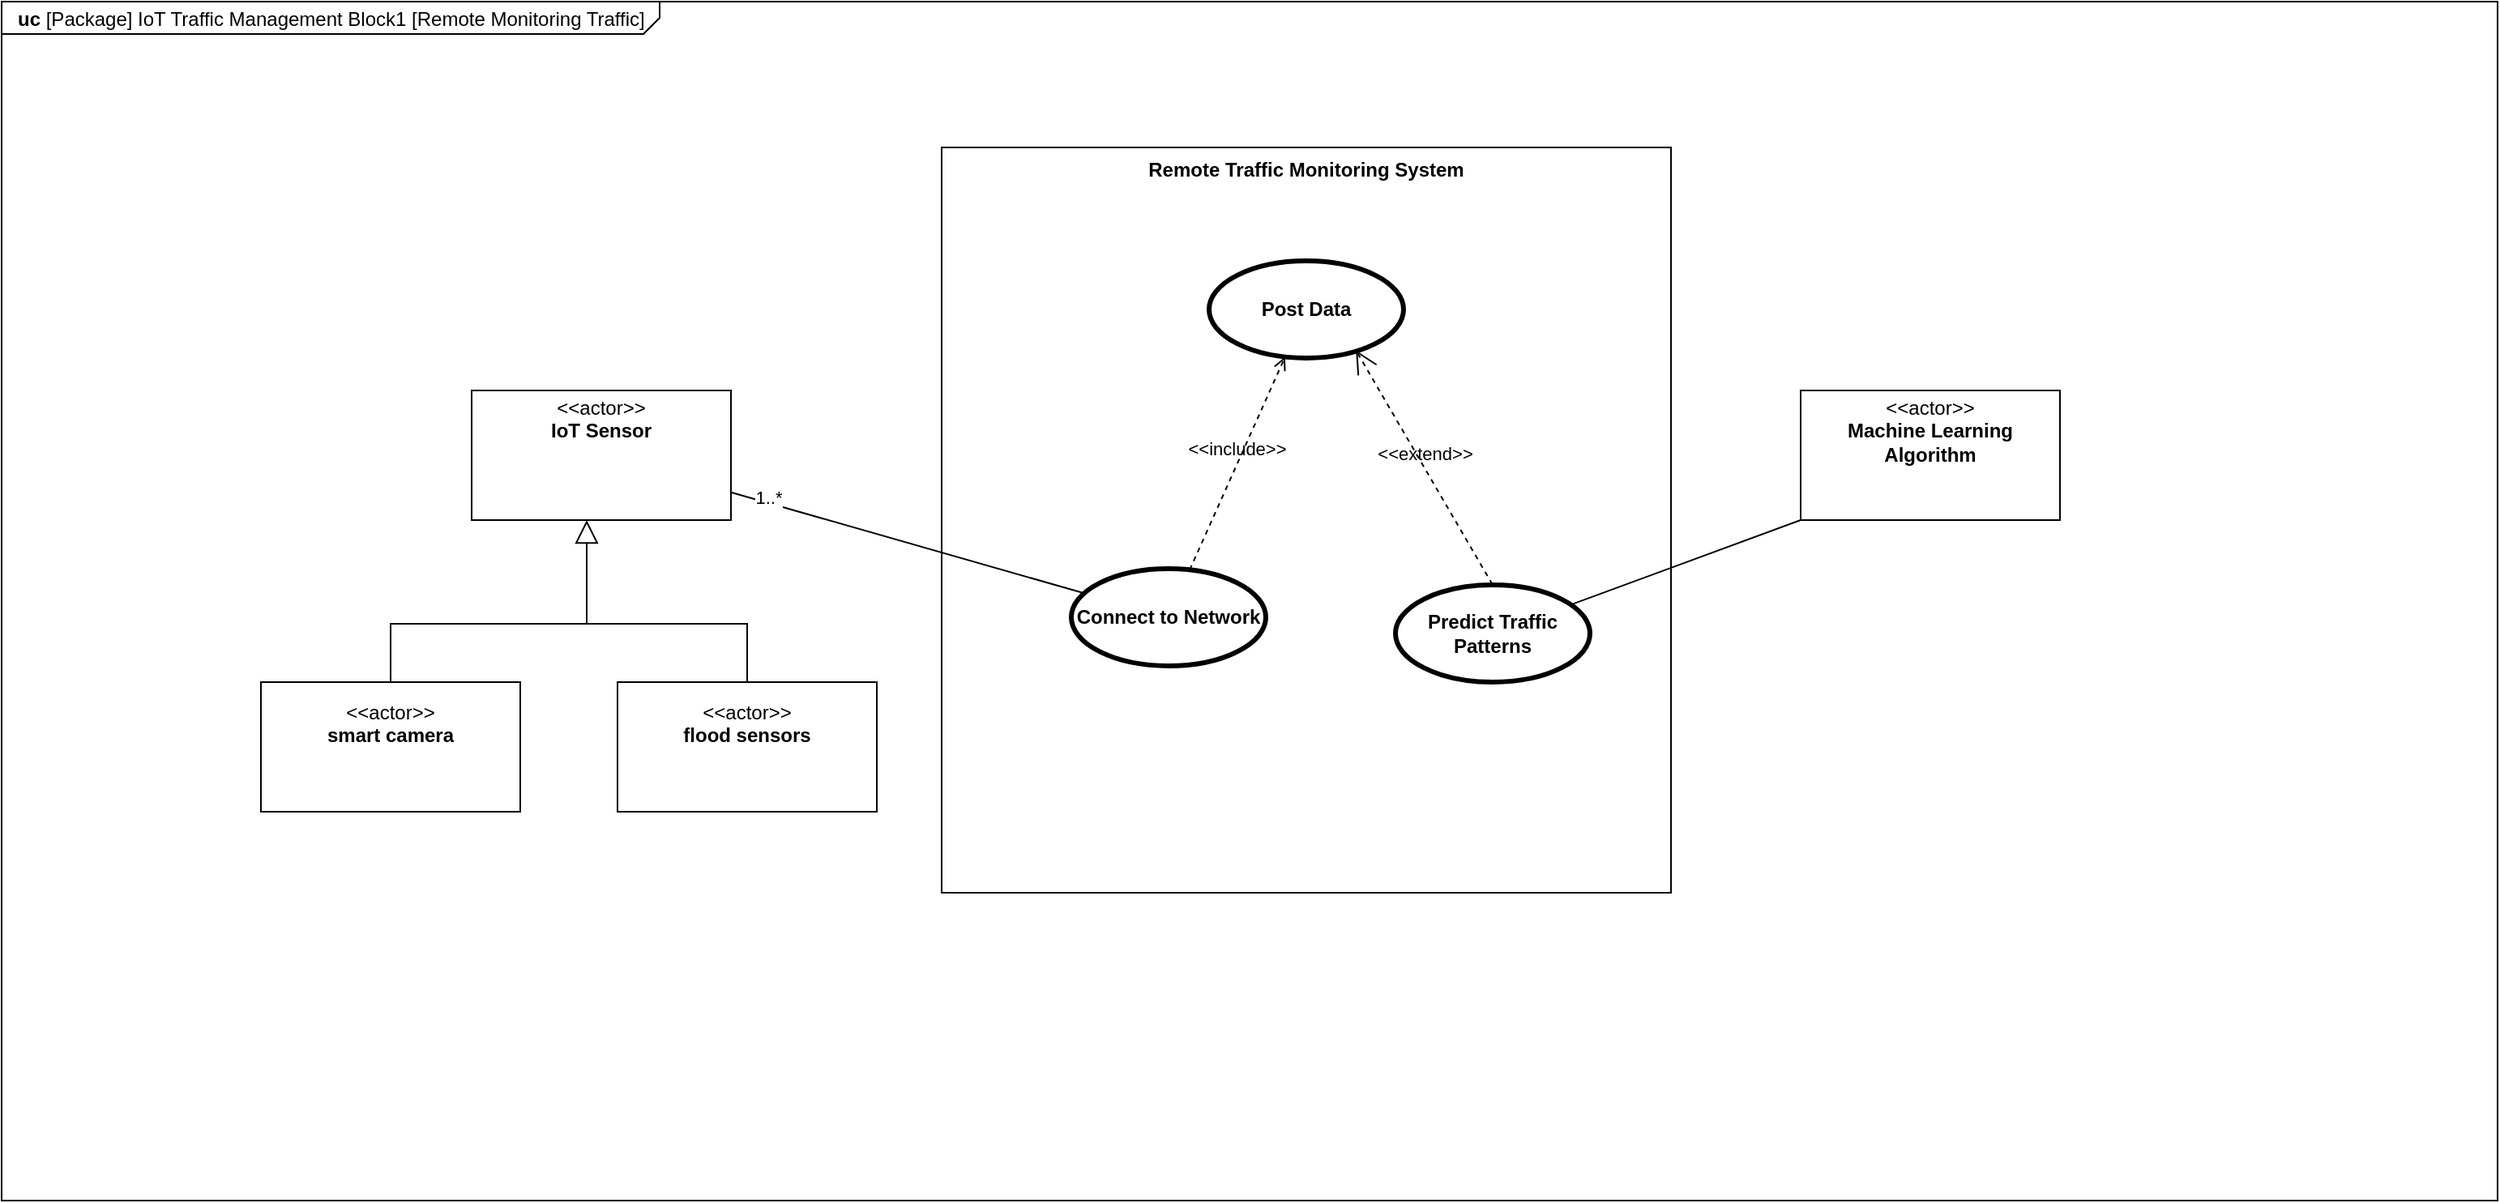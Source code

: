 <mxfile version="20.8.16" type="device"><diagram id="4iHXKfbJYa-87TXr1HWd" name="Page-1"><mxGraphModel dx="1548" dy="606" grid="1" gridSize="10" guides="1" tooltips="1" connect="1" arrows="1" fold="1" page="1" pageScale="1" pageWidth="1700" pageHeight="1100" math="0" shadow="0"><root><mxCell id="0"/><mxCell id="1" parent="0"/><mxCell id="mPhYXXPSZH8RcfnqoLaK-20" value="&lt;p style=&quot;margin:0px;margin-top:4px;margin-left:10px;text-align:left;&quot;&gt;&lt;b&gt;uc&lt;/b&gt; [Package] IoT Traffic Management Block1 [Remote Monitoring Traffic]&lt;/p&gt;" style="html=1;shape=mxgraph.sysml.package;html=1;overflow=fill;whiteSpace=wrap;labelX=406.4;" parent="1" vertex="1"><mxGeometry x="40" y="20" width="1540" height="740" as="geometry"/></mxCell><mxCell id="mPhYXXPSZH8RcfnqoLaK-1" value="&lt;p style=&quot;margin:0px;margin-top:4px;text-align:center;&quot;&gt;&amp;lt;&amp;lt;actor&amp;gt;&amp;gt;&lt;br&gt;&lt;b&gt;IoT Sensor&lt;/b&gt;&lt;/p&gt;" style="shape=rect;html=1;overflow=fill;html=1;whiteSpace=wrap;align=center;" parent="1" vertex="1"><mxGeometry x="330" y="260" width="160" height="80" as="geometry"/></mxCell><mxCell id="mPhYXXPSZH8RcfnqoLaK-2" value="Remote Traffic Monitoring System" style="shape=rect;html=1;verticalAlign=top;fontStyle=1;whiteSpace=wrap;align=center;" parent="1" vertex="1"><mxGeometry x="620" y="110" width="450" height="460" as="geometry"/></mxCell><mxCell id="mPhYXXPSZH8RcfnqoLaK-3" value="Connect to Network" style="shape=ellipse;html=1;strokeWidth=3;fontStyle=1;whiteSpace=wrap;align=center;perimeter=ellipsePerimeter;" parent="1" vertex="1"><mxGeometry x="700" y="370" width="120" height="60" as="geometry"/></mxCell><mxCell id="mPhYXXPSZH8RcfnqoLaK-4" value="Post Data" style="shape=ellipse;html=1;strokeWidth=3;fontStyle=1;whiteSpace=wrap;align=center;perimeter=ellipsePerimeter;" parent="1" vertex="1"><mxGeometry x="785" y="180" width="120" height="60" as="geometry"/></mxCell><mxCell id="mPhYXXPSZH8RcfnqoLaK-5" value="&amp;lt;&amp;lt;include&amp;gt;&amp;gt;" style="edgeStyle=none;html=1;endArrow=open;verticalAlign=bottom;dashed=1;labelBackgroundColor=none;rounded=0;" parent="1" source="mPhYXXPSZH8RcfnqoLaK-3" target="mPhYXXPSZH8RcfnqoLaK-4" edge="1"><mxGeometry width="160" relative="1" as="geometry"><mxPoint x="710" y="320" as="sourcePoint"/><mxPoint x="870" y="320" as="targetPoint"/></mxGeometry></mxCell><mxCell id="mPhYXXPSZH8RcfnqoLaK-7" value="" style="edgeStyle=none;html=1;endArrow=none;verticalAlign=bottom;rounded=0;" parent="1" source="mPhYXXPSZH8RcfnqoLaK-1" target="mPhYXXPSZH8RcfnqoLaK-3" edge="1"><mxGeometry width="160" relative="1" as="geometry"><mxPoint x="710" y="320" as="sourcePoint"/><mxPoint x="870" y="320" as="targetPoint"/></mxGeometry></mxCell><mxCell id="3Ks5PfZHIpk1d5dtnnS8-1" value="1..*" style="edgeLabel;html=1;align=center;verticalAlign=middle;resizable=0;points=[];" parent="mPhYXXPSZH8RcfnqoLaK-7" vertex="1" connectable="0"><mxGeometry x="-0.404" y="4" relative="1" as="geometry"><mxPoint x="-43" y="-12" as="offset"/></mxGeometry></mxCell><mxCell id="mPhYXXPSZH8RcfnqoLaK-8" value="&lt;p style=&quot;margin:0px;margin-top:4px;text-align:center;&quot;&gt;&amp;lt;&amp;lt;actor&amp;gt;&amp;gt;&lt;br&gt;&lt;b&gt;Machine Learning Algorithm&lt;/b&gt;&lt;/p&gt;" style="shape=rect;html=1;overflow=fill;html=1;whiteSpace=wrap;align=center;" parent="1" vertex="1"><mxGeometry x="1150" y="260" width="160" height="80" as="geometry"/></mxCell><mxCell id="mPhYXXPSZH8RcfnqoLaK-9" value="Predict Traffic Patterns" style="shape=ellipse;html=1;strokeWidth=3;fontStyle=1;whiteSpace=wrap;align=center;perimeter=ellipsePerimeter;" parent="1" vertex="1"><mxGeometry x="900" y="380" width="120" height="60" as="geometry"/></mxCell><mxCell id="mPhYXXPSZH8RcfnqoLaK-10" value="" style="edgeStyle=none;html=1;endArrow=none;verticalAlign=bottom;rounded=0;entryX=0;entryY=1;entryDx=0;entryDy=0;" parent="1" source="mPhYXXPSZH8RcfnqoLaK-9" target="mPhYXXPSZH8RcfnqoLaK-8" edge="1"><mxGeometry width="160" relative="1" as="geometry"><mxPoint x="710" y="320" as="sourcePoint"/><mxPoint x="870" y="320" as="targetPoint"/></mxGeometry></mxCell><mxCell id="mPhYXXPSZH8RcfnqoLaK-13" value="&amp;lt;&amp;lt;extend&amp;gt;&amp;gt;" style="edgeStyle=none;html=1;startArrow=open;endArrow=none;startSize=12;verticalAlign=bottom;dashed=1;labelBackgroundColor=none;rounded=0;entryX=0.5;entryY=0;entryDx=0;entryDy=0;exitX=0.755;exitY=0.92;exitDx=0;exitDy=0;exitPerimeter=0;" parent="1" source="mPhYXXPSZH8RcfnqoLaK-4" target="mPhYXXPSZH8RcfnqoLaK-9" edge="1"><mxGeometry width="160" relative="1" as="geometry"><mxPoint x="710" y="310" as="sourcePoint"/><mxPoint x="870" y="310" as="targetPoint"/></mxGeometry></mxCell><mxCell id="mPhYXXPSZH8RcfnqoLaK-14" value="&lt;p&gt;&amp;lt;&amp;lt;actor&amp;gt;&amp;gt;&lt;br&gt;&lt;b&gt;smart camera&lt;/b&gt;&lt;/p&gt;" style="shape=rect;html=1;overflow=fill;whiteSpace=wrap;align=center;" parent="1" vertex="1"><mxGeometry x="200" y="440" width="160" height="80" as="geometry"/></mxCell><mxCell id="mPhYXXPSZH8RcfnqoLaK-16" value="" style="edgeStyle=elbowEdgeStyle;html=1;endSize=12;endArrow=block;endFill=0;elbow=horizontal;rounded=0;labelBackgroundColor=default;fontFamily=Helvetica;fontSize=11;fontColor=default;shape=connector;" parent="1" target="mPhYXXPSZH8RcfnqoLaK-1" edge="1"><mxGeometry x="1" relative="1" as="geometry"><mxPoint x="401" y="344" as="targetPoint"/><mxPoint x="401" y="404" as="sourcePoint"/></mxGeometry></mxCell><mxCell id="mPhYXXPSZH8RcfnqoLaK-17" value="" style="edgeStyle=elbowEdgeStyle;html=1;elbow=vertical;verticalAlign=bottom;endArrow=none;rounded=0;labelBackgroundColor=default;fontFamily=Helvetica;fontSize=11;fontColor=default;startSize=14;shape=connector;entryX=0.5;entryY=0;entryDx=0;entryDy=0;" parent="1" target="mPhYXXPSZH8RcfnqoLaK-19" edge="1"><mxGeometry x="1" relative="1" as="geometry"><mxPoint x="471" y="429" as="targetPoint"/><Array as="points"><mxPoint x="441" y="404"/></Array><mxPoint x="400" y="404" as="sourcePoint"/></mxGeometry></mxCell><mxCell id="mPhYXXPSZH8RcfnqoLaK-18" value="" style="edgeStyle=elbowEdgeStyle;html=1;elbow=vertical;verticalAlign=bottom;endArrow=none;rounded=0;labelBackgroundColor=default;fontFamily=Helvetica;fontSize=11;fontColor=default;startSize=14;shape=connector;" parent="1" target="mPhYXXPSZH8RcfnqoLaK-14" edge="1"><mxGeometry x="1" relative="1" as="geometry"><mxPoint x="331" y="429" as="targetPoint"/><Array as="points"><mxPoint x="361" y="404"/></Array><mxPoint x="400" y="404" as="sourcePoint"/></mxGeometry></mxCell><mxCell id="mPhYXXPSZH8RcfnqoLaK-19" value="&lt;p&gt;&amp;lt;&amp;lt;actor&amp;gt;&amp;gt;&lt;br&gt;&lt;b&gt;flood sensors&lt;/b&gt;&lt;/p&gt;" style="shape=rect;html=1;overflow=fill;whiteSpace=wrap;align=center;" parent="1" vertex="1"><mxGeometry x="420" y="440" width="160" height="80" as="geometry"/></mxCell></root></mxGraphModel></diagram></mxfile>